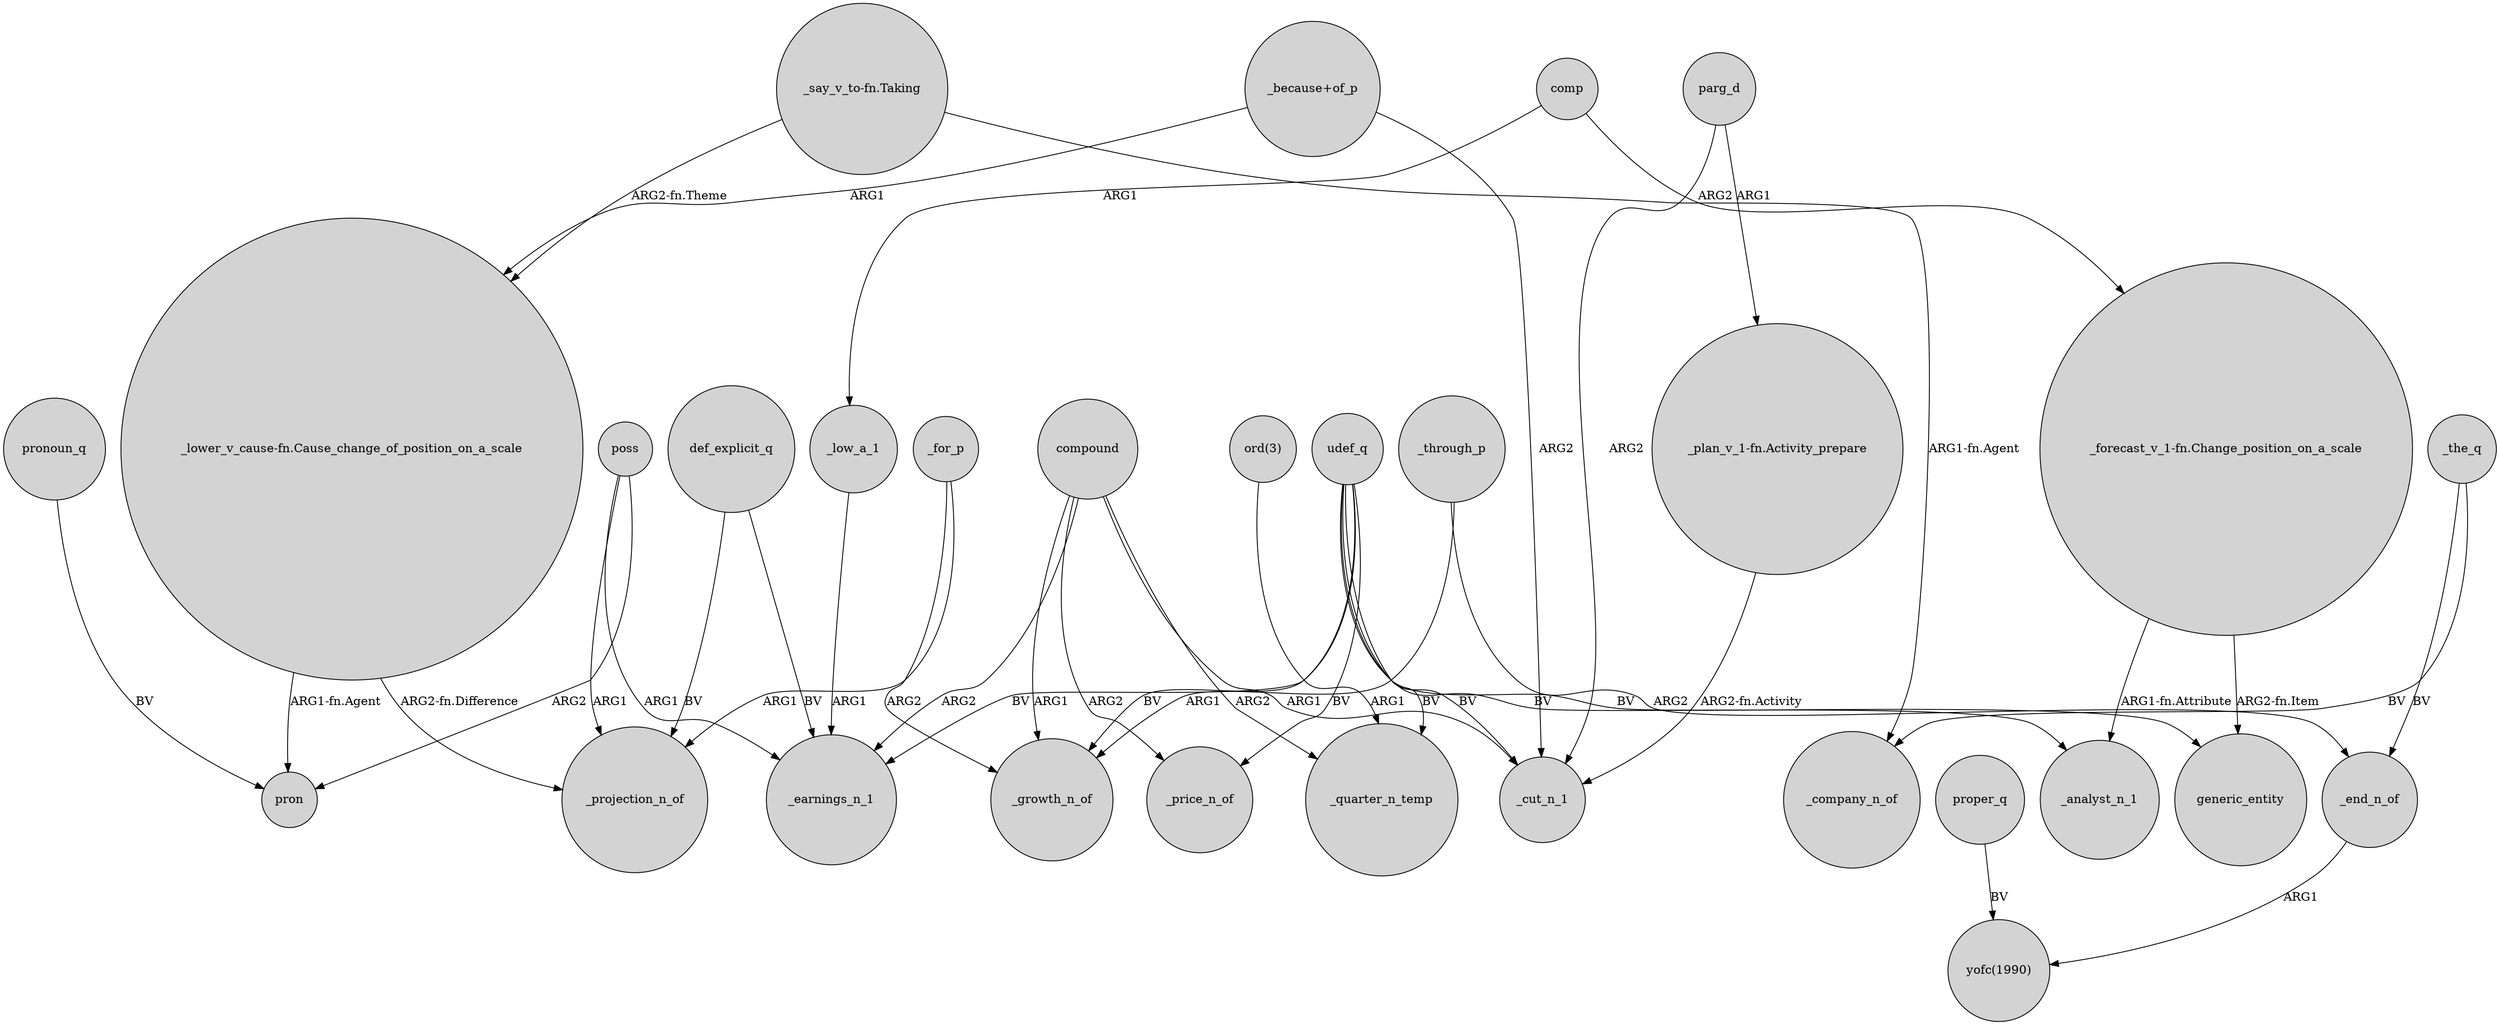 digraph {
	node [shape=circle style=filled]
	"_say_v_to-fn.Taking" -> "_lower_v_cause-fn.Cause_change_of_position_on_a_scale" [label="ARG2-fn.Theme"]
	comp -> _low_a_1 [label=ARG1]
	compound -> _cut_n_1 [label=ARG1]
	"ord(3)" -> _quarter_n_temp [label=ARG1]
	_low_a_1 -> _earnings_n_1 [label=ARG1]
	poss -> _projection_n_of [label=ARG1]
	udef_q -> _analyst_n_1 [label=BV]
	comp -> "_forecast_v_1-fn.Change_position_on_a_scale" [label=ARG2]
	udef_q -> _price_n_of [label=BV]
	def_explicit_q -> _projection_n_of [label=BV]
	"_lower_v_cause-fn.Cause_change_of_position_on_a_scale" -> _projection_n_of [label="ARG2-fn.Difference"]
	"_say_v_to-fn.Taking" -> _company_n_of [label="ARG1-fn.Agent"]
	"_because+of_p" -> "_lower_v_cause-fn.Cause_change_of_position_on_a_scale" [label=ARG1]
	_through_p -> _end_n_of [label=ARG2]
	_for_p -> _growth_n_of [label=ARG2]
	"_plan_v_1-fn.Activity_prepare" -> _cut_n_1 [label="ARG2-fn.Activity"]
	udef_q -> generic_entity [label=BV]
	parg_d -> "_plan_v_1-fn.Activity_prepare" [label=ARG1]
	compound -> _earnings_n_1 [label=ARG2]
	_for_p -> _projection_n_of [label=ARG1]
	pronoun_q -> pron [label=BV]
	poss -> pron [label=ARG2]
	compound -> _price_n_of [label=ARG2]
	compound -> _quarter_n_temp [label=ARG2]
	udef_q -> _earnings_n_1 [label=BV]
	def_explicit_q -> _earnings_n_1 [label=BV]
	_through_p -> _growth_n_of [label=ARG1]
	poss -> _earnings_n_1 [label=ARG1]
	"_because+of_p" -> _cut_n_1 [label=ARG2]
	proper_q -> "yofc(1990)" [label=BV]
	udef_q -> _growth_n_of [label=BV]
	"_forecast_v_1-fn.Change_position_on_a_scale" -> _analyst_n_1 [label="ARG1-fn.Attribute"]
	parg_d -> _cut_n_1 [label=ARG2]
	udef_q -> _quarter_n_temp [label=BV]
	compound -> _growth_n_of [label=ARG1]
	"_lower_v_cause-fn.Cause_change_of_position_on_a_scale" -> pron [label="ARG1-fn.Agent"]
	"_forecast_v_1-fn.Change_position_on_a_scale" -> generic_entity [label="ARG2-fn.Item"]
	_the_q -> _company_n_of [label=BV]
	_the_q -> _end_n_of [label=BV]
	udef_q -> _cut_n_1 [label=BV]
	_end_n_of -> "yofc(1990)" [label=ARG1]
}
